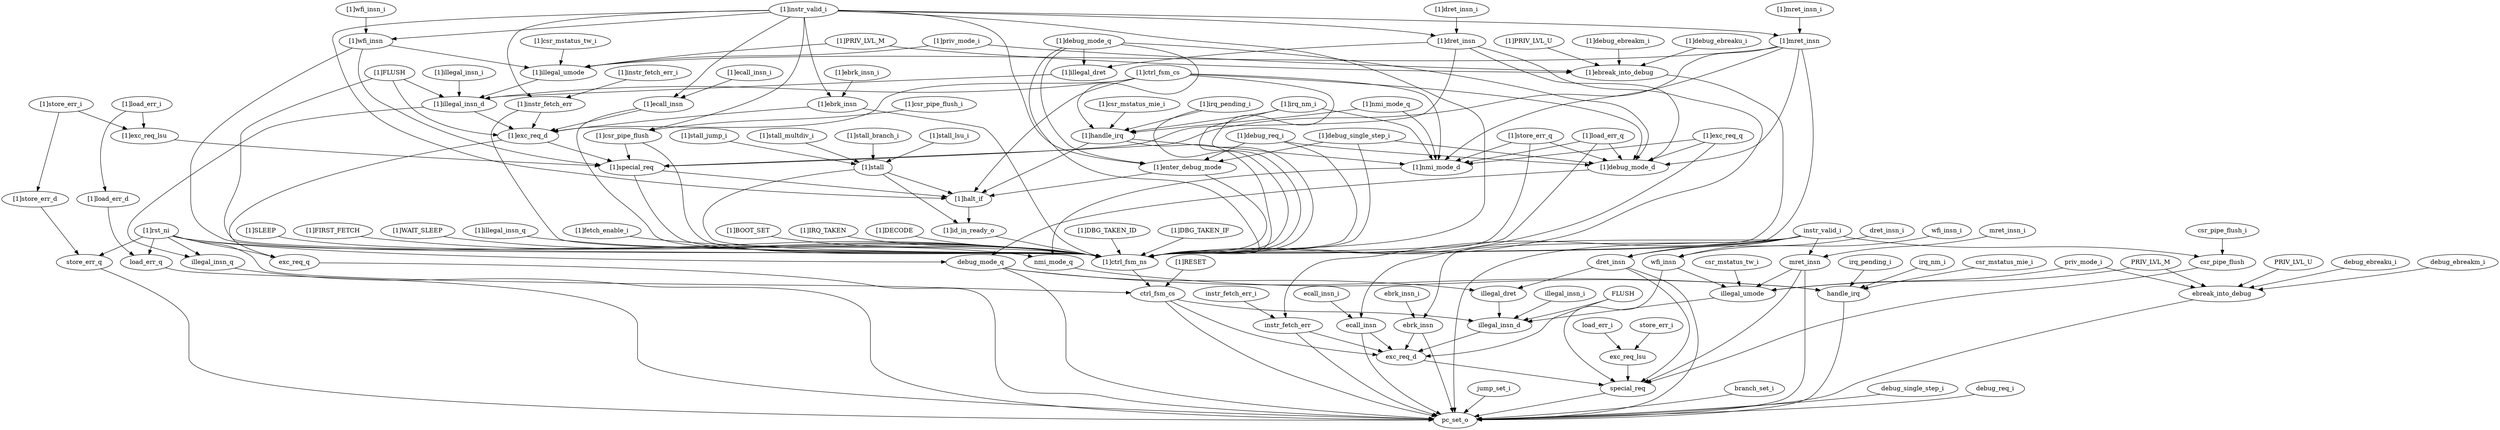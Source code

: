 strict digraph "" {
	"[1]special_req"	 [complexity=30,
		importance=0.51160088407,
		rank=0.0170533628023];
	"[1]ctrl_fsm_ns"	 [complexity=23,
		importance=0.14264191903,
		rank=0.00620182256653];
	"[1]special_req" -> "[1]ctrl_fsm_ns";
	"[1]halt_if"	 [complexity=27,
		importance=0.165482612212,
		rank=0.00612898563747];
	"[1]special_req" -> "[1]halt_if";
	"[1]debug_mode_d"	 [complexity=26,
		importance=0.0791999291543,
		rank=0.00304615112132];
	debug_mode_q	 [complexity=24,
		importance=0.0721738543768,
		rank=0.00300724393237];
	"[1]debug_mode_d" -> debug_mode_q;
	"[1]dret_insn_i"	 [complexity=24,
		importance=0.20387815648,
		rank=0.00849492318666];
	"[1]dret_insn"	 [complexity=21,
		importance=0.198880540313,
		rank=0.00947050191968];
	"[1]dret_insn_i" -> "[1]dret_insn";
	"[1]ctrl_fsm_cs"	 [complexity=18,
		importance=0.219087454546,
		rank=0.0121715252526];
	"[1]ctrl_fsm_cs" -> "[1]debug_mode_d";
	"[1]illegal_insn_d"	 [complexity=12,
		importance=0.185494831639,
		rank=0.0154579026365];
	"[1]ctrl_fsm_cs" -> "[1]illegal_insn_d";
	"[1]nmi_mode_d"	 [complexity=9,
		importance=0.101113437107,
		rank=0.0112348263452];
	"[1]ctrl_fsm_cs" -> "[1]nmi_mode_d";
	"[1]ctrl_fsm_cs" -> "[1]ctrl_fsm_ns";
	"[1]exc_req_d"	 [complexity=5,
		importance=0.169003501669,
		rank=0.0338007003337];
	"[1]ctrl_fsm_cs" -> "[1]exc_req_d";
	"[1]ctrl_fsm_cs" -> "[1]halt_if";
	exc_req_lsu	 [complexity=8,
		importance=0.0376465155033,
		rank=0.00470581443791];
	special_req	 [complexity=1,
		importance=0.0301502486231,
		rank=0.0301502486231];
	exc_req_lsu -> special_req;
	"[1]instr_valid_i"	 [complexity=15,
		importance=0.18166396143,
		rank=0.012110930762];
	"[1]wfi_insn"	 [complexity=24,
		importance=0.203596889091,
		rank=0.00848320371213];
	"[1]instr_valid_i" -> "[1]wfi_insn";
	"[1]instr_fetch_err"	 [complexity=12,
		importance=0.176666345263,
		rank=0.0147221954386];
	"[1]instr_valid_i" -> "[1]instr_fetch_err";
	"[1]instr_valid_i" -> "[1]dret_insn";
	"[1]ecall_insn"	 [complexity=12,
		importance=0.176666345263,
		rank=0.0147221954386];
	"[1]instr_valid_i" -> "[1]ecall_insn";
	"[1]enter_debug_mode"	 [complexity=32,
		importance=0.667568568558,
		rank=0.0208615177674];
	"[1]instr_valid_i" -> "[1]enter_debug_mode";
	"[1]mret_insn"	 [complexity=24,
		importance=0.203596889091,
		rank=0.00848320371213];
	"[1]instr_valid_i" -> "[1]mret_insn";
	"[1]instr_valid_i" -> "[1]ctrl_fsm_ns";
	"[1]csr_pipe_flush"	 [complexity=37,
		importance=0.519263727664,
		rank=0.0140341548017];
	"[1]instr_valid_i" -> "[1]csr_pipe_flush";
	"[1]ebrk_insn"	 [complexity=12,
		importance=0.176666345263,
		rank=0.0147221954386];
	"[1]instr_valid_i" -> "[1]ebrk_insn";
	"[1]instr_valid_i" -> "[1]halt_if";
	"[1]RESET"	 [complexity=23,
		importance=0.096173435902,
		rank=0.00418145373487];
	ctrl_fsm_cs	 [complexity=21,
		importance=0.0911758197353,
		rank=0.00434170570168];
	"[1]RESET" -> ctrl_fsm_cs;
	"[1]debug_mode_q"	 [complexity=21,
		importance=0.200085489188,
		rank=0.0095278804375];
	"[1]debug_mode_q" -> "[1]debug_mode_d";
	"[1]debug_mode_q" -> "[1]enter_debug_mode";
	"[1]illegal_dret"	 [complexity=18,
		importance=0.191217696719,
		rank=0.0106232053733];
	"[1]debug_mode_q" -> "[1]illegal_dret";
	"[1]handle_irq"	 [complexity=32,
		importance=0.505809700777,
		rank=0.0158065531493];
	"[1]debug_mode_q" -> "[1]handle_irq";
	"[1]debug_mode_q" -> "[1]ctrl_fsm_ns";
	"[1]stall_jump_i"	 [complexity=37,
		importance=0.516437671822,
		rank=0.0139577749141];
	"[1]stall"	 [complexity=32,
		importance=0.511440055656,
		rank=0.0159825017392];
	"[1]stall_jump_i" -> "[1]stall";
	instr_fetch_err	 [complexity=15,
		importance=0.0487547104522,
		rank=0.00325031403015];
	pc_set_o	 [complexity=0,
		importance=0.0149972011882,
		rank=0.0];
	instr_fetch_err -> pc_set_o;
	exc_req_d	 [complexity=8,
		importance=0.0410918668578,
		rank=0.00513648335723];
	instr_fetch_err -> exc_req_d;
	"[1]SLEEP"	 [complexity=25,
		importance=0.147639535197,
		rank=0.00590558140788];
	"[1]SLEEP" -> "[1]ctrl_fsm_ns";
	"[1]FIRST_FETCH"	 [complexity=27,
		importance=0.290281454227,
		rank=0.0107511649714];
	"[1]FIRST_FETCH" -> "[1]ctrl_fsm_ns";
	"[1]exc_req_q"	 [complexity=26,
		importance=0.436015628643,
		rank=0.0167698318709];
	"[1]exc_req_q" -> "[1]debug_mode_d";
	"[1]exc_req_q" -> "[1]nmi_mode_d";
	"[1]exc_req_q" -> "[1]ctrl_fsm_ns";
	"[1]debug_req_i"	 [complexity=37,
		importance=0.672566184724,
		rank=0.018177464452];
	"[1]debug_req_i" -> "[1]debug_mode_d";
	"[1]debug_req_i" -> "[1]enter_debug_mode";
	"[1]debug_req_i" -> "[1]ctrl_fsm_ns";
	"[1]wfi_insn" -> "[1]special_req";
	"[1]wfi_insn" -> "[1]ctrl_fsm_ns";
	"[1]illegal_umode"	 [complexity=18,
		importance=0.195934045497,
		rank=0.0108852247498];
	"[1]wfi_insn" -> "[1]illegal_umode";
	"[1]rst_ni"	 [complexity=4,
		importance=0.321121383034,
		rank=0.0802803457586];
	"[1]rst_ni" -> debug_mode_q;
	nmi_mode_q	 [complexity=7,
		importance=0.0935060449753,
		rank=0.013358006425];
	"[1]rst_ni" -> nmi_mode_q;
	store_err_q	 [complexity=3,
		importance=0.158450020486,
		rank=0.0528166734954];
	"[1]rst_ni" -> store_err_q;
	illegal_insn_q	 [complexity=1,
		importance=0.0244747039037,
		rank=0.0244747039037];
	"[1]rst_ni" -> illegal_insn_q;
	exc_req_q	 [complexity=3,
		importance=0.158061883434,
		rank=0.052687294478];
	"[1]rst_ni" -> exc_req_q;
	"[1]rst_ni" -> ctrl_fsm_cs;
	load_err_q	 [complexity=3,
		importance=0.158450020486,
		rank=0.0528166734954];
	"[1]rst_ni" -> load_err_q;
	"[1]ebrk_insn_i"	 [complexity=15,
		importance=0.18166396143,
		rank=0.012110930762];
	"[1]ebrk_insn_i" -> "[1]ebrk_insn";
	debug_mode_q -> pc_set_o;
	illegal_dret	 [complexity=21,
		importance=0.0633060619081,
		rank=0.00301457437657];
	debug_mode_q -> illegal_dret;
	handle_irq	 [complexity=1,
		importance=0.0843478700834,
		rank=0.0843478700834];
	debug_mode_q -> handle_irq;
	"[1]stall_multdiv_i"	 [complexity=37,
		importance=0.516437671822,
		rank=0.0139577749141];
	"[1]stall_multdiv_i" -> "[1]stall";
	ebrk_insn_i	 [complexity=18,
		importance=0.0537523266188,
		rank=0.00298624036771];
	ebrk_insn	 [complexity=15,
		importance=0.0487547104522,
		rank=0.00325031403015];
	ebrk_insn_i -> ebrk_insn;
	nmi_mode_q -> handle_irq;
	"[1]instr_fetch_err" -> "[1]ctrl_fsm_ns";
	"[1]instr_fetch_err" -> "[1]exc_req_d";
	csr_mstatus_tw_i	 [complexity=27,
		importance=0.0730200268526,
		rank=0.00270444543898];
	illegal_umode	 [complexity=21,
		importance=0.0680224106859,
		rank=0.00323916241362];
	csr_mstatus_tw_i -> illegal_umode;
	jump_set_i	 [complexity=2,
		importance=0.0199948173549,
		rank=0.00999740867744];
	jump_set_i -> pc_set_o;
	"[1]csr_mstatus_tw_i"	 [complexity=24,
		importance=0.200931661663,
		rank=0.00837215256931];
	"[1]csr_mstatus_tw_i" -> "[1]illegal_umode";
	"[1]dret_insn" -> "[1]special_req";
	"[1]dret_insn" -> "[1]debug_mode_d";
	"[1]dret_insn" -> "[1]illegal_dret";
	"[1]dret_insn" -> "[1]ctrl_fsm_ns";
	"[1]ecall_insn" -> "[1]ctrl_fsm_ns";
	"[1]ecall_insn" -> "[1]exc_req_d";
	wfi_insn	 [complexity=27,
		importance=0.0756852542803,
		rank=0.00280315756594];
	wfi_insn -> special_req;
	wfi_insn -> illegal_umode;
	csr_pipe_flush_i	 [complexity=11,
		importance=0.0428107083841,
		rank=0.00389188258038];
	csr_pipe_flush	 [complexity=8,
		importance=0.0378130922175,
		rank=0.00472663652719];
	csr_pipe_flush_i -> csr_pipe_flush;
	"[1]enter_debug_mode" -> "[1]ctrl_fsm_ns";
	"[1]enter_debug_mode" -> "[1]halt_if";
	"[1]WAIT_SLEEP"	 [complexity=25,
		importance=0.147639535197,
		rank=0.00590558140788];
	"[1]WAIT_SLEEP" -> "[1]ctrl_fsm_ns";
	"[1]illegal_insn_d" -> illegal_insn_q;
	"[1]illegal_insn_d" -> "[1]exc_req_d";
	"[1]csr_pipe_flush_i"	 [complexity=40,
		importance=0.524261343831,
		rank=0.0131065335958];
	"[1]csr_pipe_flush_i" -> "[1]csr_pipe_flush";
	mret_insn_i	 [complexity=30,
		importance=0.080682870447,
		rank=0.0026894290149];
	mret_insn	 [complexity=27,
		importance=0.0756852542803,
		rank=0.00280315756594];
	mret_insn_i -> mret_insn;
	dret_insn_i	 [complexity=27,
		importance=0.0759665216691,
		rank=0.00281357487663];
	dret_insn	 [complexity=24,
		importance=0.0709689055024,
		rank=0.00295703772927];
	dret_insn_i -> dret_insn;
	"[1]illegal_insn_i"	 [complexity=18,
		importance=0.190492447805,
		rank=0.010582913767];
	"[1]illegal_insn_i" -> "[1]illegal_insn_d";
	"[1]mret_insn" -> "[1]special_req";
	"[1]mret_insn" -> "[1]debug_mode_d";
	"[1]mret_insn" -> "[1]nmi_mode_d";
	"[1]mret_insn" -> "[1]ctrl_fsm_ns";
	"[1]mret_insn" -> "[1]illegal_umode";
	"[1]illegal_insn_q"	 [complexity=24,
		importance=0.152119421746,
		rank=0.00633830923941];
	"[1]illegal_insn_q" -> "[1]ctrl_fsm_ns";
	instr_fetch_err_i	 [complexity=18,
		importance=0.0537523266188,
		rank=0.00298624036771];
	instr_fetch_err_i -> instr_fetch_err;
	branch_set_i	 [complexity=2,
		importance=0.0199948173549,
		rank=0.00999740867744];
	branch_set_i -> pc_set_o;
	"[1]store_err_q"	 [complexity=26,
		importance=0.436403765695,
		rank=0.016784760219];
	"[1]store_err_q" -> "[1]debug_mode_d";
	"[1]store_err_q" -> "[1]nmi_mode_d";
	"[1]store_err_q" -> "[1]ctrl_fsm_ns";
	debug_ebreaku_i	 [complexity=9,
		importance=0.0341541528043,
		rank=0.00379490586714];
	ebreak_into_debug	 [complexity=2,
		importance=0.0291565366376,
		rank=0.0145782683188];
	debug_ebreaku_i -> ebreak_into_debug;
	"[1]store_err_i"	 [complexity=40,
		importance=0.524094767117,
		rank=0.0131023691779];
	"[1]store_err_d"	 [complexity=5,
		importance=0.16469696201,
		rank=0.0329393924019];
	"[1]store_err_i" -> "[1]store_err_d";
	"[1]exc_req_lsu"	 [complexity=37,
		importance=0.51909715095,
		rank=0.0140296527284];
	"[1]store_err_i" -> "[1]exc_req_lsu";
	dret_insn -> pc_set_o;
	dret_insn -> special_req;
	dret_insn -> illegal_dret;
	PRIV_LVL_M	 [complexity=27,
		importance=0.0730200268526,
		rank=0.00270444543898];
	PRIV_LVL_M -> illegal_umode;
	PRIV_LVL_M -> ebreak_into_debug;
	"[1]store_err_d" -> store_err_q;
	"[1]fetch_enable_i"	 [complexity=24,
		importance=0.147639535197,
		rank=0.00615164729987];
	"[1]fetch_enable_i" -> "[1]ctrl_fsm_ns";
	instr_valid_i	 [complexity=27,
		importance=0.0759665216691,
		rank=0.00281357487663];
	instr_valid_i -> instr_fetch_err;
	instr_valid_i -> pc_set_o;
	instr_valid_i -> wfi_insn;
	instr_valid_i -> dret_insn;
	ecall_insn	 [complexity=15,
		importance=0.0487547104522,
		rank=0.00325031403015];
	instr_valid_i -> ecall_insn;
	instr_valid_i -> ebrk_insn;
	instr_valid_i -> csr_pipe_flush;
	instr_valid_i -> mret_insn;
	special_req -> pc_set_o;
	"[1]irq_nm_i"	 [complexity=38,
		importance=0.510807316944,
		rank=0.0134422978143];
	"[1]irq_nm_i" -> "[1]nmi_mode_d";
	"[1]irq_nm_i" -> "[1]handle_irq";
	"[1]irq_nm_i" -> "[1]ctrl_fsm_ns";
	"[1]stall_branch_i"	 [complexity=37,
		importance=0.516437671822,
		rank=0.0139577749141];
	"[1]stall_branch_i" -> "[1]stall";
	"[1]mret_insn_i"	 [complexity=27,
		importance=0.208594505258,
		rank=0.00772572241695];
	"[1]mret_insn_i" -> "[1]mret_insn";
	"[1]nmi_mode_d" -> nmi_mode_q;
	"[1]wfi_insn_i"	 [complexity=27,
		importance=0.208594505258,
		rank=0.00772572241695];
	"[1]wfi_insn_i" -> "[1]wfi_insn";
	"[1]ebreak_into_debug"	 [complexity=25,
		importance=0.15680125448,
		rank=0.00627205017919];
	"[1]ebreak_into_debug" -> "[1]ctrl_fsm_ns";
	"[1]csr_mstatus_mie_i"	 [complexity=38,
		importance=0.510807316944,
		rank=0.0134422978143];
	"[1]csr_mstatus_mie_i" -> "[1]handle_irq";
	ecall_insn -> pc_set_o;
	ecall_insn -> exc_req_d;
	"[1]nmi_mode_q"	 [complexity=38,
		importance=0.514967875669,
		rank=0.0135517862018];
	"[1]nmi_mode_q" -> "[1]nmi_mode_d";
	"[1]nmi_mode_q" -> "[1]handle_irq";
	"[1]ecall_insn_i"	 [complexity=15,
		importance=0.18166396143,
		rank=0.012110930762];
	"[1]ecall_insn_i" -> "[1]ecall_insn";
	"[1]debug_ebreaku_i"	 [complexity=32,
		importance=0.161798870646,
		rank=0.0050562147077];
	"[1]debug_ebreaku_i" -> "[1]ebreak_into_debug";
	"[1]PRIV_LVL_U"	 [complexity=32,
		importance=0.161798870646,
		rank=0.0050562147077];
	"[1]PRIV_LVL_U" -> "[1]ebreak_into_debug";
	"[1]id_in_ready_o"	 [complexity=24,
		importance=0.151958320523,
		rank=0.00633159668844];
	"[1]id_in_ready_o" -> "[1]ctrl_fsm_ns";
	wfi_insn_i	 [complexity=30,
		importance=0.080682870447,
		rank=0.0026894290149];
	wfi_insn_i -> wfi_insn;
	ebrk_insn -> pc_set_o;
	ebrk_insn -> exc_req_d;
	"[1]illegal_dret" -> "[1]illegal_insn_d";
	"[1]PRIV_LVL_M"	 [complexity=24,
		importance=0.200931661663,
		rank=0.00837215256931];
	"[1]PRIV_LVL_M" -> "[1]ebreak_into_debug";
	"[1]PRIV_LVL_M" -> "[1]illegal_umode";
	"[1]debug_single_step_i"	 [complexity=37,
		importance=0.672566184724,
		rank=0.018177464452];
	"[1]debug_single_step_i" -> "[1]debug_mode_d";
	"[1]debug_single_step_i" -> "[1]enter_debug_mode";
	"[1]debug_single_step_i" -> "[1]ctrl_fsm_ns";
	"[1]handle_irq" -> "[1]nmi_mode_d";
	"[1]handle_irq" -> "[1]ctrl_fsm_ns";
	"[1]handle_irq" -> "[1]halt_if";
	debug_single_step_i	 [complexity=2,
		importance=0.0349920185431,
		rank=0.0174960092716];
	debug_single_step_i -> pc_set_o;
	illegal_insn_d	 [complexity=15,
		importance=0.0575831968278,
		rank=0.00383887978852];
	illegal_dret -> illegal_insn_d;
	"[1]irq_pending_i"	 [complexity=38,
		importance=0.510807316944,
		rank=0.0134422978143];
	"[1]irq_pending_i" -> "[1]handle_irq";
	"[1]irq_pending_i" -> "[1]ctrl_fsm_ns";
	"[1]instr_fetch_err_i"	 [complexity=15,
		importance=0.18166396143,
		rank=0.012110930762];
	"[1]instr_fetch_err_i" -> "[1]instr_fetch_err";
	csr_mstatus_mie_i	 [complexity=7,
		importance=0.0893454862501,
		rank=0.0127636408929];
	csr_mstatus_mie_i -> handle_irq;
	handle_irq -> pc_set_o;
	store_err_q -> pc_set_o;
	store_err_i	 [complexity=11,
		importance=0.0426441316699,
		rank=0.00387673924272];
	store_err_i -> exc_req_lsu;
	"[1]BOOT_SET"	 [complexity=25,
		importance=0.147639535197,
		rank=0.00590558140788];
	"[1]BOOT_SET" -> "[1]ctrl_fsm_ns";
	illegal_umode -> illegal_insn_d;
	"[1]IRQ_TAKEN"	 [complexity=29,
		importance=0.432923373258,
		rank=0.0149283921813];
	"[1]IRQ_TAKEN" -> "[1]ctrl_fsm_ns";
	debug_req_i	 [complexity=2,
		importance=0.0349920185431,
		rank=0.0174960092716];
	debug_req_i -> pc_set_o;
	"[1]DECODE"	 [complexity=33,
		importance=1.43141680647,
		rank=0.0433762668627];
	"[1]DECODE" -> "[1]ctrl_fsm_ns";
	illegal_insn_q -> pc_set_o;
	ebreak_into_debug -> pc_set_o;
	illegal_insn_d -> exc_req_d;
	"[1]ctrl_fsm_ns" -> ctrl_fsm_cs;
	"[1]exc_req_d" -> "[1]special_req";
	"[1]exc_req_d" -> exc_req_q;
	illegal_insn_i	 [complexity=21,
		importance=0.0625808129944,
		rank=0.00298003871402];
	illegal_insn_i -> illegal_insn_d;
	"[1]FLUSH"	 [complexity=18,
		importance=0.190492447805,
		rank=0.010582913767];
	"[1]FLUSH" -> "[1]illegal_insn_d";
	"[1]FLUSH" -> "[1]ctrl_fsm_ns";
	"[1]FLUSH" -> "[1]exc_req_d";
	"[1]illegal_umode" -> "[1]illegal_insn_d";
	"[1]load_err_q"	 [complexity=26,
		importance=0.436403765695,
		rank=0.016784760219];
	"[1]load_err_q" -> "[1]debug_mode_d";
	"[1]load_err_q" -> "[1]nmi_mode_d";
	"[1]load_err_q" -> "[1]ctrl_fsm_ns";
	"[1]load_err_i"	 [complexity=40,
		importance=0.524094767117,
		rank=0.0131023691779];
	"[1]load_err_d"	 [complexity=5,
		importance=0.16469696201,
		rank=0.0329393924019];
	"[1]load_err_i" -> "[1]load_err_d";
	"[1]load_err_i" -> "[1]exc_req_lsu";
	FLUSH	 [complexity=21,
		importance=0.0625808129944,
		rank=0.00298003871402];
	FLUSH -> illegal_insn_d;
	FLUSH -> exc_req_d;
	"[1]csr_pipe_flush" -> "[1]special_req";
	"[1]csr_pipe_flush" -> "[1]ctrl_fsm_ns";
	"[1]load_err_d" -> load_err_q;
	irq_pending_i	 [complexity=7,
		importance=0.0893454862501,
		rank=0.0127636408929];
	irq_pending_i -> handle_irq;
	"[1]DBG_TAKEN_ID"	 [complexity=25,
		importance=0.147639535197,
		rank=0.00590558140788];
	"[1]DBG_TAKEN_ID" -> "[1]ctrl_fsm_ns";
	csr_pipe_flush -> special_req;
	"[1]DBG_TAKEN_IF"	 [complexity=29,
		importance=0.432923373258,
		rank=0.0149283921813];
	"[1]DBG_TAKEN_IF" -> "[1]ctrl_fsm_ns";
	"[1]ebrk_insn" -> "[1]ctrl_fsm_ns";
	"[1]ebrk_insn" -> "[1]exc_req_d";
	"[1]halt_if" -> "[1]id_in_ready_o";
	mret_insn -> pc_set_o;
	mret_insn -> special_req;
	mret_insn -> illegal_umode;
	debug_ebreakm_i	 [complexity=9,
		importance=0.0341541528043,
		rank=0.00379490586714];
	debug_ebreakm_i -> ebreak_into_debug;
	exc_req_d -> special_req;
	ecall_insn_i	 [complexity=18,
		importance=0.0537523266188,
		rank=0.00298624036771];
	ecall_insn_i -> ecall_insn;
	exc_req_q -> pc_set_o;
	"[1]stall" -> "[1]id_in_ready_o";
	"[1]stall" -> "[1]ctrl_fsm_ns";
	"[1]stall" -> "[1]halt_if";
	"[1]priv_mode_i"	 [complexity=24,
		importance=0.200931661663,
		rank=0.00837215256931];
	"[1]priv_mode_i" -> "[1]ebreak_into_debug";
	"[1]priv_mode_i" -> "[1]illegal_umode";
	PRIV_LVL_U	 [complexity=9,
		importance=0.0341541528043,
		rank=0.00379490586714];
	PRIV_LVL_U -> ebreak_into_debug;
	ctrl_fsm_cs -> pc_set_o;
	ctrl_fsm_cs -> illegal_insn_d;
	ctrl_fsm_cs -> exc_req_d;
	"[1]stall_lsu_i"	 [complexity=37,
		importance=0.516437671822,
		rank=0.0139577749141];
	"[1]stall_lsu_i" -> "[1]stall";
	"[1]debug_ebreakm_i"	 [complexity=32,
		importance=0.161798870646,
		rank=0.0050562147077];
	"[1]debug_ebreakm_i" -> "[1]ebreak_into_debug";
	load_err_q -> pc_set_o;
	irq_nm_i	 [complexity=7,
		importance=0.0893454862501,
		rank=0.0127636408929];
	irq_nm_i -> handle_irq;
	priv_mode_i	 [complexity=27,
		importance=0.0730200268526,
		rank=0.00270444543898];
	priv_mode_i -> illegal_umode;
	priv_mode_i -> ebreak_into_debug;
	"[1]exc_req_lsu" -> "[1]special_req";
	load_err_i	 [complexity=11,
		importance=0.0426441316699,
		rank=0.00387673924272];
	load_err_i -> exc_req_lsu;
}
